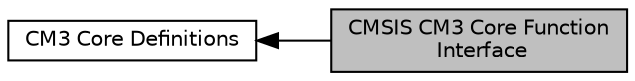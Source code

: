 digraph "CMSIS CM3 Core Function Interface"
{
  edge [fontname="Helvetica",fontsize="10",labelfontname="Helvetica",labelfontsize="10"];
  node [fontname="Helvetica",fontsize="10",shape=record];
  rankdir=LR;
  Node0 [label="CMSIS CM3 Core Function\l Interface",height=0.2,width=0.4,color="black", fillcolor="grey75", style="filled", fontcolor="black"];
  Node1 [label="CM3 Core Definitions",height=0.2,width=0.4,color="black", fillcolor="white", style="filled",URL="$group___c_m_s_i_s___c_m3__core__definitions.html"];
  Node1->Node0 [shape=plaintext, dir="back", style="solid"];
}
